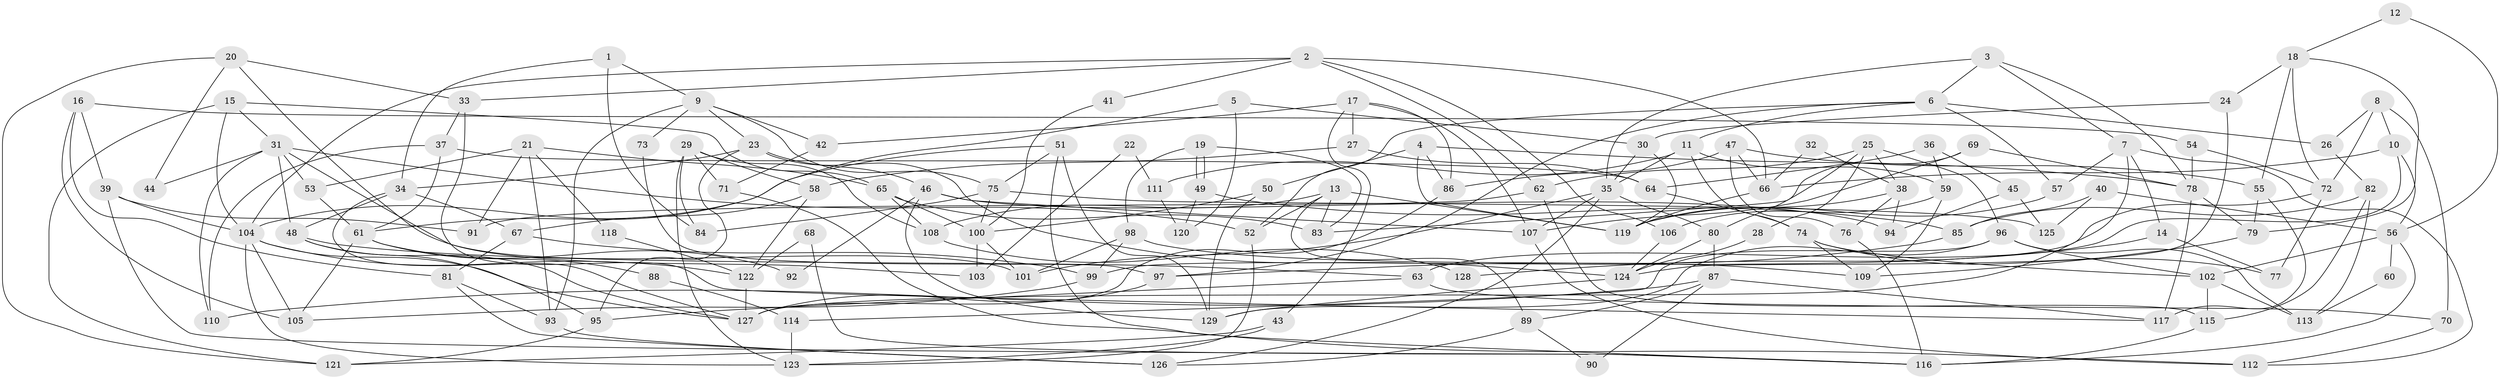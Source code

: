 // Generated by graph-tools (version 1.1) at 2025/26/03/09/25 03:26:21]
// undirected, 129 vertices, 258 edges
graph export_dot {
graph [start="1"]
  node [color=gray90,style=filled];
  1;
  2;
  3;
  4;
  5;
  6;
  7;
  8;
  9;
  10;
  11;
  12;
  13;
  14;
  15;
  16;
  17;
  18;
  19;
  20;
  21;
  22;
  23;
  24;
  25;
  26;
  27;
  28;
  29;
  30;
  31;
  32;
  33;
  34;
  35;
  36;
  37;
  38;
  39;
  40;
  41;
  42;
  43;
  44;
  45;
  46;
  47;
  48;
  49;
  50;
  51;
  52;
  53;
  54;
  55;
  56;
  57;
  58;
  59;
  60;
  61;
  62;
  63;
  64;
  65;
  66;
  67;
  68;
  69;
  70;
  71;
  72;
  73;
  74;
  75;
  76;
  77;
  78;
  79;
  80;
  81;
  82;
  83;
  84;
  85;
  86;
  87;
  88;
  89;
  90;
  91;
  92;
  93;
  94;
  95;
  96;
  97;
  98;
  99;
  100;
  101;
  102;
  103;
  104;
  105;
  106;
  107;
  108;
  109;
  110;
  111;
  112;
  113;
  114;
  115;
  116;
  117;
  118;
  119;
  120;
  121;
  122;
  123;
  124;
  125;
  126;
  127;
  128;
  129;
  1 -- 34;
  1 -- 9;
  1 -- 84;
  2 -- 62;
  2 -- 66;
  2 -- 33;
  2 -- 41;
  2 -- 104;
  2 -- 106;
  3 -- 6;
  3 -- 78;
  3 -- 7;
  3 -- 35;
  4 -- 50;
  4 -- 119;
  4 -- 78;
  4 -- 86;
  5 -- 61;
  5 -- 30;
  5 -- 120;
  6 -- 57;
  6 -- 52;
  6 -- 11;
  6 -- 26;
  6 -- 97;
  7 -- 127;
  7 -- 14;
  7 -- 57;
  7 -- 112;
  8 -- 70;
  8 -- 10;
  8 -- 26;
  8 -- 72;
  9 -- 75;
  9 -- 93;
  9 -- 23;
  9 -- 42;
  9 -- 73;
  10 -- 56;
  10 -- 63;
  10 -- 66;
  11 -- 35;
  11 -- 59;
  11 -- 74;
  11 -- 111;
  12 -- 56;
  12 -- 18;
  13 -- 83;
  13 -- 119;
  13 -- 52;
  13 -- 89;
  13 -- 108;
  14 -- 77;
  14 -- 128;
  15 -- 104;
  15 -- 65;
  15 -- 31;
  15 -- 121;
  16 -- 39;
  16 -- 81;
  16 -- 54;
  16 -- 105;
  17 -- 86;
  17 -- 42;
  17 -- 27;
  17 -- 43;
  17 -- 107;
  18 -- 79;
  18 -- 72;
  18 -- 24;
  18 -- 55;
  19 -- 98;
  19 -- 49;
  19 -- 49;
  19 -- 83;
  20 -- 121;
  20 -- 33;
  20 -- 44;
  20 -- 103;
  21 -- 53;
  21 -- 93;
  21 -- 65;
  21 -- 91;
  21 -- 118;
  22 -- 111;
  22 -- 103;
  23 -- 34;
  23 -- 46;
  23 -- 95;
  23 -- 124;
  24 -- 124;
  24 -- 30;
  25 -- 38;
  25 -- 62;
  25 -- 28;
  25 -- 80;
  25 -- 96;
  26 -- 82;
  27 -- 58;
  27 -- 64;
  28 -- 124;
  29 -- 123;
  29 -- 108;
  29 -- 58;
  29 -- 71;
  29 -- 84;
  30 -- 35;
  30 -- 119;
  31 -- 101;
  31 -- 44;
  31 -- 48;
  31 -- 52;
  31 -- 53;
  31 -- 110;
  32 -- 66;
  32 -- 38;
  33 -- 117;
  33 -- 37;
  34 -- 67;
  34 -- 127;
  34 -- 48;
  35 -- 80;
  35 -- 101;
  35 -- 107;
  35 -- 126;
  36 -- 64;
  36 -- 59;
  36 -- 45;
  37 -- 64;
  37 -- 61;
  37 -- 110;
  38 -- 94;
  38 -- 119;
  38 -- 76;
  39 -- 104;
  39 -- 116;
  39 -- 91;
  40 -- 85;
  40 -- 56;
  40 -- 125;
  41 -- 100;
  42 -- 71;
  43 -- 121;
  43 -- 123;
  45 -- 125;
  45 -- 94;
  46 -- 107;
  46 -- 92;
  46 -- 94;
  46 -- 129;
  47 -- 55;
  47 -- 86;
  47 -- 66;
  47 -- 76;
  48 -- 63;
  48 -- 95;
  48 -- 127;
  49 -- 85;
  49 -- 120;
  50 -- 129;
  50 -- 100;
  51 -- 75;
  51 -- 104;
  51 -- 116;
  51 -- 129;
  52 -- 123;
  53 -- 61;
  54 -- 78;
  54 -- 72;
  55 -- 79;
  55 -- 117;
  56 -- 116;
  56 -- 102;
  56 -- 60;
  57 -- 119;
  58 -- 122;
  58 -- 67;
  59 -- 106;
  59 -- 109;
  60 -- 113;
  61 -- 105;
  61 -- 88;
  61 -- 92;
  62 -- 115;
  62 -- 91;
  63 -- 95;
  63 -- 70;
  64 -- 74;
  65 -- 83;
  65 -- 100;
  65 -- 108;
  66 -- 119;
  67 -- 99;
  67 -- 81;
  68 -- 116;
  68 -- 122;
  69 -- 107;
  69 -- 78;
  69 -- 83;
  70 -- 112;
  71 -- 112;
  72 -- 77;
  72 -- 99;
  73 -- 97;
  74 -- 102;
  74 -- 77;
  74 -- 109;
  75 -- 100;
  75 -- 84;
  75 -- 125;
  76 -- 116;
  78 -- 117;
  78 -- 79;
  79 -- 109;
  80 -- 124;
  80 -- 87;
  81 -- 126;
  81 -- 93;
  82 -- 115;
  82 -- 85;
  82 -- 113;
  85 -- 97;
  86 -- 127;
  87 -- 110;
  87 -- 89;
  87 -- 90;
  87 -- 117;
  88 -- 114;
  89 -- 90;
  89 -- 126;
  93 -- 126;
  95 -- 121;
  96 -- 129;
  96 -- 102;
  96 -- 113;
  96 -- 114;
  97 -- 127;
  98 -- 109;
  98 -- 99;
  98 -- 101;
  99 -- 105;
  100 -- 101;
  100 -- 103;
  102 -- 113;
  102 -- 115;
  104 -- 123;
  104 -- 105;
  104 -- 122;
  104 -- 127;
  106 -- 124;
  107 -- 112;
  108 -- 128;
  111 -- 120;
  114 -- 123;
  115 -- 116;
  118 -- 122;
  122 -- 127;
  124 -- 129;
}
